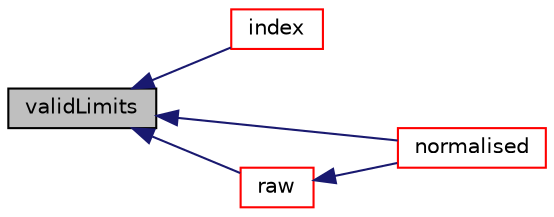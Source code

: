 digraph "validLimits"
{
  bgcolor="transparent";
  edge [fontname="Helvetica",fontsize="10",labelfontname="Helvetica",labelfontsize="10"];
  node [fontname="Helvetica",fontsize="10",shape=record];
  rankdir="LR";
  Node1 [label="validLimits",height=0.2,width=0.4,color="black", fillcolor="grey75", style="filled", fontcolor="black"];
  Node1 -> Node2 [dir="back",color="midnightblue",fontsize="10",style="solid",fontname="Helvetica"];
  Node2 [label="index",height=0.2,width=0.4,color="red",URL="$a00565.html#afc2c6ca23397ec9240c9974ac5c7d0a9",tooltip="Return the appropriate List index for the given bin index. "];
  Node1 -> Node3 [dir="back",color="midnightblue",fontsize="10",style="solid",fontname="Helvetica"];
  Node3 [label="normalised",height=0.2,width=0.4,color="red",URL="$a00565.html#a0d37b28f72f3671726fd61a4959e4740",tooltip="Return the normalised distribution (probability density) "];
  Node1 -> Node4 [dir="back",color="midnightblue",fontsize="10",style="solid",fontname="Helvetica"];
  Node4 [label="raw",height=0.2,width=0.4,color="red",URL="$a00565.html#a534e886fbc527191f1449a00238be6b3",tooltip="Return the distribution of the total bin weights. "];
  Node4 -> Node3 [dir="back",color="midnightblue",fontsize="10",style="solid",fontname="Helvetica"];
}
